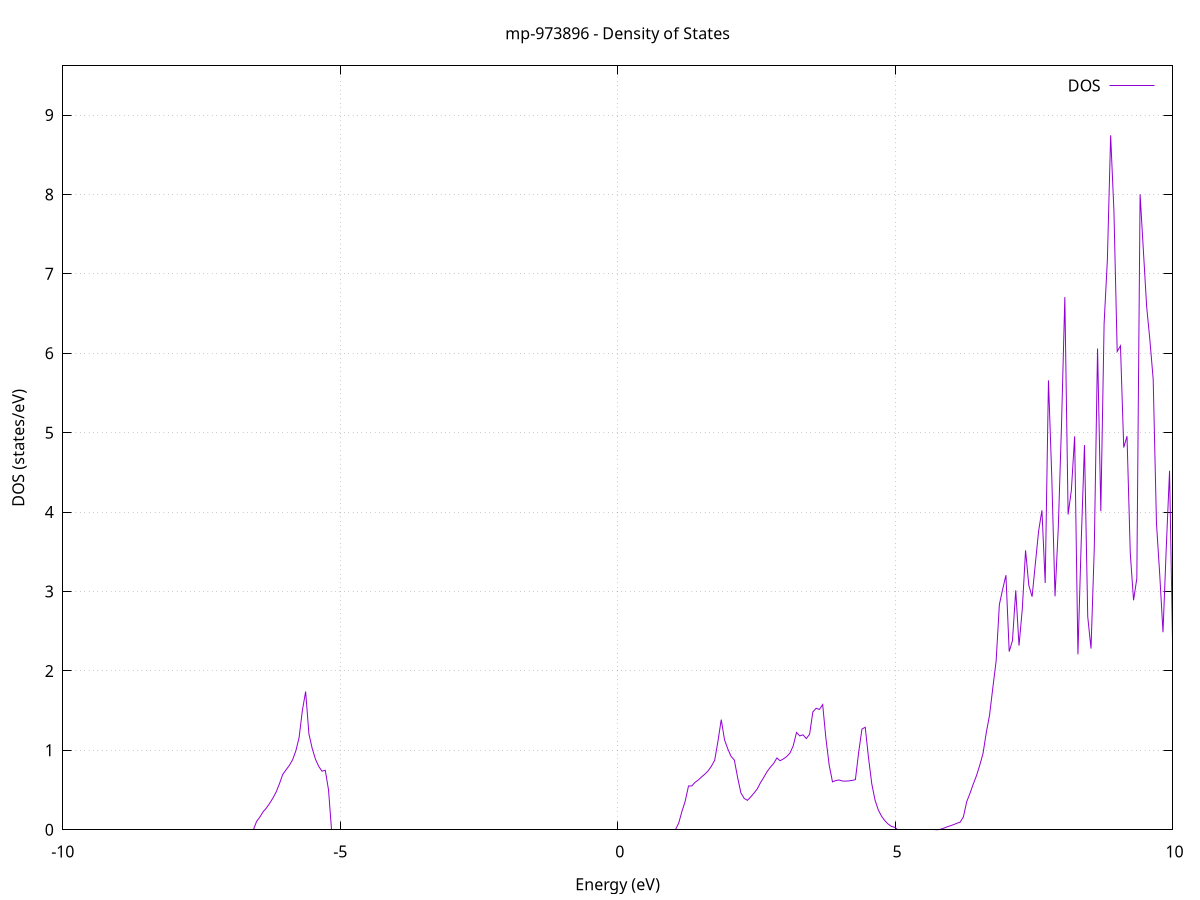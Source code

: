 set title 'mp-973896 - Density of States'
set xlabel 'Energy (eV)'
set ylabel 'DOS (states/eV)'
set grid
set xrange [-10:10]
set yrange [0:9.619]
set xzeroaxis lt -1
set terminal png size 800,600
set output 'mp-973896_dos_gnuplot.png'
plot '-' using 1:2 with lines title 'DOS'
-58.467500 0.000000
-58.408500 0.000000
-58.349500 0.000000
-58.290600 0.000000
-58.231600 0.000000
-58.172600 0.000000
-58.113600 0.000000
-58.054600 0.000000
-57.995700 0.000000
-57.936700 0.000000
-57.877700 0.000000
-57.818700 0.000000
-57.759700 0.000000
-57.700800 0.000000
-57.641800 0.000000
-57.582800 0.000000
-57.523800 0.000000
-57.464900 0.000000
-57.405900 0.000000
-57.346900 0.000000
-57.287900 0.000000
-57.228900 0.000000
-57.170000 0.000000
-57.111000 0.000000
-57.052000 0.000000
-56.993000 0.000000
-56.934100 0.000000
-56.875100 0.000000
-56.816100 0.000000
-56.757100 0.000000
-56.698100 0.000000
-56.639200 0.000000
-56.580200 0.000000
-56.521200 0.000000
-56.462200 0.000000
-56.403300 0.000000
-56.344300 0.000000
-56.285300 0.000000
-56.226300 0.000000
-56.167300 0.000000
-56.108400 0.000000
-56.049400 0.000000
-55.990400 0.000000
-55.931400 0.000000
-55.872500 0.000000
-55.813500 0.000000
-55.754500 0.000000
-55.695500 0.000000
-55.636500 0.000000
-55.577600 0.000000
-55.518600 0.000000
-55.459600 0.000000
-55.400600 0.000000
-55.341700 0.000000
-55.282700 0.000000
-55.223700 0.000000
-55.164700 0.000000
-55.105700 0.000000
-55.046800 0.000000
-54.987800 0.000000
-54.928800 0.000000
-54.869800 0.000000
-54.810900 0.000000
-54.751900 0.000000
-54.692900 0.000000
-54.633900 0.000000
-54.574900 0.000000
-54.516000 0.000000
-54.457000 0.000000
-54.398000 0.000000
-54.339000 0.000000
-54.280100 0.000000
-54.221100 0.000000
-54.162100 0.000000
-54.103100 0.000000
-54.044100 0.000000
-53.985200 0.000000
-53.926200 0.000000
-53.867200 0.000000
-53.808200 0.000000
-53.749300 0.000000
-53.690300 0.000000
-53.631300 0.000000
-53.572300 0.000000
-53.513300 0.000000
-53.454400 0.000000
-53.395400 0.000000
-53.336400 0.000000
-53.277400 0.000000
-53.218400 0.000000
-53.159500 0.000000
-53.100500 351.672100
-53.041500 34.563800
-52.982500 55.517400
-52.923600 0.000000
-52.864600 0.000000
-52.805600 0.000000
-52.746600 0.000000
-52.687600 0.000000
-52.628700 0.000000
-52.569700 0.000000
-52.510700 0.000000
-52.451700 0.000000
-52.392800 0.000000
-52.333800 0.000000
-52.274800 0.000000
-52.215800 0.000000
-52.156800 0.000000
-52.097900 0.000000
-52.038900 0.000000
-51.979900 0.000000
-51.920900 0.000000
-51.862000 0.000000
-51.803000 0.000000
-51.744000 0.000000
-51.685000 0.000000
-51.626000 0.000000
-51.567100 0.000000
-51.508100 0.000000
-51.449100 0.000000
-51.390100 0.000000
-51.331200 0.000000
-51.272200 0.000000
-51.213200 0.000000
-51.154200 0.000000
-51.095200 0.000000
-51.036300 0.000000
-50.977300 0.000000
-50.918300 0.000000
-50.859300 0.000000
-50.800400 0.000000
-50.741400 0.000000
-50.682400 0.000000
-50.623400 0.000000
-50.564400 0.000000
-50.505500 0.000000
-50.446500 0.000000
-50.387500 0.000000
-50.328500 0.000000
-50.269600 0.000000
-50.210600 0.000000
-50.151600 0.000000
-50.092600 0.000000
-50.033600 0.000000
-49.974700 0.000000
-49.915700 0.000000
-49.856700 0.000000
-49.797700 0.000000
-49.738800 0.000000
-49.679800 0.000000
-49.620800 0.000000
-49.561800 0.000000
-49.502800 0.000000
-49.443900 0.000000
-49.384900 0.000000
-49.325900 0.000000
-49.266900 0.000000
-49.208000 0.000000
-49.149000 0.000000
-49.090000 0.000000
-49.031000 0.000000
-48.972000 0.000000
-48.913100 0.000000
-48.854100 0.000000
-48.795100 0.000000
-48.736100 0.000000
-48.677200 0.000000
-48.618200 0.000000
-48.559200 0.000000
-48.500200 0.000000
-48.441200 0.000000
-48.382300 0.000000
-48.323300 0.000000
-48.264300 0.000000
-48.205300 0.000000
-48.146300 0.000000
-48.087400 0.000000
-48.028400 0.000000
-47.969400 0.000000
-47.910400 0.000000
-47.851500 0.000000
-47.792500 0.000000
-47.733500 0.000000
-47.674500 0.000000
-47.615500 0.000000
-47.556600 0.000000
-47.497600 0.000000
-47.438600 0.000000
-47.379600 0.000000
-47.320700 0.000000
-47.261700 0.000000
-47.202700 0.000000
-47.143700 0.000000
-47.084700 0.000000
-47.025800 0.000000
-46.966800 0.000000
-46.907800 0.000000
-46.848800 0.000000
-46.789900 0.000000
-46.730900 0.000000
-46.671900 0.000000
-46.612900 0.000000
-46.553900 0.000000
-46.495000 0.000000
-46.436000 0.000000
-46.377000 0.000000
-46.318000 0.000000
-46.259100 0.000000
-46.200100 0.000000
-46.141100 0.000000
-46.082100 0.000000
-46.023100 0.000000
-45.964200 0.000000
-45.905200 0.000000
-45.846200 0.000000
-45.787200 0.000000
-45.728300 0.000000
-45.669300 0.000000
-45.610300 0.000000
-45.551300 0.000000
-45.492300 0.000000
-45.433400 0.000000
-45.374400 0.000000
-45.315400 0.000000
-45.256400 0.000000
-45.197500 0.000000
-45.138500 0.000000
-45.079500 0.000000
-45.020500 0.000000
-44.961500 0.000000
-44.902600 0.000000
-44.843600 0.000000
-44.784600 0.000000
-44.725600 0.000000
-44.666700 0.000000
-44.607700 0.000000
-44.548700 0.000000
-44.489700 0.000000
-44.430700 0.000000
-44.371800 0.000000
-44.312800 0.000000
-44.253800 0.000000
-44.194800 0.000000
-44.135900 0.000000
-44.076900 0.000000
-44.017900 0.000000
-43.958900 0.000000
-43.899900 0.000000
-43.841000 0.000000
-43.782000 0.000000
-43.723000 0.000000
-43.664000 0.000000
-43.605000 0.000000
-43.546100 0.000000
-43.487100 0.000000
-43.428100 0.000000
-43.369100 0.000000
-43.310200 0.000000
-43.251200 0.000000
-43.192200 0.000000
-43.133200 0.000000
-43.074200 0.000000
-43.015300 0.000000
-42.956300 0.000000
-42.897300 0.000000
-42.838300 0.000000
-42.779400 0.000000
-42.720400 0.000000
-42.661400 0.000000
-42.602400 0.000000
-42.543400 0.000000
-42.484500 0.000000
-42.425500 0.000000
-42.366500 0.000000
-42.307500 0.000000
-42.248600 0.000000
-42.189600 0.000000
-42.130600 0.000000
-42.071600 0.000000
-42.012600 0.000000
-41.953700 0.000000
-41.894700 0.000000
-41.835700 0.000000
-41.776700 0.000000
-41.717800 0.000000
-41.658800 0.000000
-41.599800 0.000000
-41.540800 0.000000
-41.481800 0.000000
-41.422900 0.000000
-41.363900 0.000000
-41.304900 0.000000
-41.245900 0.000000
-41.187000 0.000000
-41.128000 0.000000
-41.069000 0.000000
-41.010000 0.000000
-40.951000 0.000000
-40.892100 0.000000
-40.833100 0.000000
-40.774100 0.000000
-40.715100 0.000000
-40.656200 0.000000
-40.597200 0.000000
-40.538200 0.000000
-40.479200 0.000000
-40.420200 0.000000
-40.361300 0.000000
-40.302300 0.000000
-40.243300 0.000000
-40.184300 0.000000
-40.125400 0.000000
-40.066400 0.000000
-40.007400 0.000000
-39.948400 0.000000
-39.889400 0.000000
-39.830500 0.000000
-39.771500 0.000000
-39.712500 0.000000
-39.653500 0.000000
-39.594600 0.000000
-39.535600 0.000000
-39.476600 0.000000
-39.417600 0.000000
-39.358600 0.000000
-39.299700 0.000000
-39.240700 0.000000
-39.181700 0.000000
-39.122700 0.000000
-39.063800 0.000000
-39.004800 0.000000
-38.945800 0.000000
-38.886800 0.000000
-38.827800 0.000000
-38.768900 0.000000
-38.709900 0.000000
-38.650900 0.000000
-38.591900 0.000000
-38.532900 0.000000
-38.474000 0.000000
-38.415000 0.000000
-38.356000 0.000000
-38.297000 0.000000
-38.238100 0.000000
-38.179100 0.000000
-38.120100 0.000000
-38.061100 0.000000
-38.002100 0.000000
-37.943200 0.000000
-37.884200 0.000000
-37.825200 0.000000
-37.766200 0.000000
-37.707300 0.000000
-37.648300 0.000000
-37.589300 0.000000
-37.530300 0.000000
-37.471300 0.000000
-37.412400 0.000000
-37.353400 0.000000
-37.294400 0.000000
-37.235400 0.000000
-37.176500 0.000000
-37.117500 0.000000
-37.058500 0.000000
-36.999500 0.000000
-36.940500 0.000000
-36.881600 0.000000
-36.822600 0.000000
-36.763600 0.000000
-36.704600 0.000000
-36.645700 0.000000
-36.586700 0.000000
-36.527700 0.000000
-36.468700 0.000000
-36.409700 0.000000
-36.350800 0.000000
-36.291800 0.000000
-36.232800 0.000000
-36.173800 0.000000
-36.114900 0.000000
-36.055900 0.000000
-35.996900 0.000000
-35.937900 0.000000
-35.878900 0.000000
-35.820000 0.000000
-35.761000 0.000000
-35.702000 0.000000
-35.643000 0.000000
-35.584100 0.000000
-35.525100 0.000000
-35.466100 0.000000
-35.407100 0.000000
-35.348100 0.000000
-35.289200 0.000000
-35.230200 0.000000
-35.171200 0.000000
-35.112200 0.000000
-35.053300 0.000000
-34.994300 0.000000
-34.935300 0.000000
-34.876300 0.000000
-34.817300 0.000000
-34.758400 0.000000
-34.699400 0.000000
-34.640400 0.000000
-34.581400 0.000000
-34.522500 0.000000
-34.463500 0.000000
-34.404500 0.000000
-34.345500 0.000000
-34.286500 0.000000
-34.227600 0.000000
-34.168600 0.000000
-34.109600 0.000000
-34.050600 0.000000
-33.991600 0.000000
-33.932700 0.000000
-33.873700 0.000000
-33.814700 0.000000
-33.755700 0.000000
-33.696800 0.000000
-33.637800 0.000000
-33.578800 0.000000
-33.519800 0.000000
-33.460800 0.000000
-33.401900 0.000000
-33.342900 0.000000
-33.283900 0.000000
-33.224900 0.000000
-33.166000 0.000000
-33.107000 0.000000
-33.048000 0.000000
-32.989000 0.000000
-32.930000 0.000000
-32.871100 0.000000
-32.812100 0.000000
-32.753100 0.000000
-32.694100 0.000000
-32.635200 0.000000
-32.576200 0.000000
-32.517200 0.000000
-32.458200 0.000000
-32.399200 0.000000
-32.340300 0.000000
-32.281300 0.000000
-32.222300 0.000000
-32.163300 0.000000
-32.104400 0.000000
-32.045400 0.000000
-31.986400 0.000000
-31.927400 0.000000
-31.868400 0.000000
-31.809500 0.000000
-31.750500 0.000000
-31.691500 0.000000
-31.632500 0.000000
-31.573600 0.000000
-31.514600 0.000000
-31.455600 0.000000
-31.396600 0.000000
-31.337600 0.000000
-31.278700 0.000000
-31.219700 0.000000
-31.160700 0.000000
-31.101700 0.000000
-31.042800 0.000000
-30.983800 0.000000
-30.924800 0.000000
-30.865800 0.000000
-30.806800 0.000000
-30.747900 0.000000
-30.688900 0.000000
-30.629900 0.000000
-30.570900 0.000000
-30.512000 0.000000
-30.453000 0.000000
-30.394000 0.000000
-30.335000 0.000000
-30.276000 0.000000
-30.217100 0.000000
-30.158100 0.000000
-30.099100 0.000000
-30.040100 0.000000
-29.981200 0.000000
-29.922200 0.000000
-29.863200 0.000000
-29.804200 0.000000
-29.745200 0.000000
-29.686300 0.000000
-29.627300 0.000000
-29.568300 0.000000
-29.509300 0.000000
-29.450400 0.000000
-29.391400 0.000000
-29.332400 0.000000
-29.273400 0.000000
-29.214400 0.000000
-29.155500 0.000000
-29.096500 0.000000
-29.037500 0.000000
-28.978500 0.000000
-28.919500 0.000000
-28.860600 0.000000
-28.801600 0.000000
-28.742600 0.000000
-28.683600 0.000000
-28.624700 0.000000
-28.565700 0.000000
-28.506700 0.000000
-28.447700 0.000000
-28.388700 0.000000
-28.329800 0.000000
-28.270800 0.000000
-28.211800 0.000000
-28.152800 0.000000
-28.093900 0.000000
-28.034900 0.000000
-27.975900 0.000000
-27.916900 0.000000
-27.857900 0.000000
-27.799000 0.000000
-27.740000 0.000000
-27.681000 0.000000
-27.622000 0.000000
-27.563100 0.000000
-27.504100 0.000000
-27.445100 0.000000
-27.386100 0.000000
-27.327100 0.000000
-27.268200 0.000000
-27.209200 0.000000
-27.150200 0.000000
-27.091200 0.000000
-27.032300 0.000000
-26.973300 0.000000
-26.914300 0.000000
-26.855300 0.000000
-26.796300 0.000000
-26.737400 0.000000
-26.678400 0.000000
-26.619400 0.000000
-26.560400 0.000000
-26.501500 0.000000
-26.442500 0.000000
-26.383500 0.000000
-26.324500 0.000000
-26.265500 0.000000
-26.206600 0.000000
-26.147600 0.000000
-26.088600 0.000000
-26.029600 0.000000
-25.970700 0.000000
-25.911700 0.000000
-25.852700 0.000000
-25.793700 0.000000
-25.734700 0.000000
-25.675800 0.000000
-25.616800 0.000000
-25.557800 0.000000
-25.498800 0.000000
-25.439900 0.000000
-25.380900 0.000000
-25.321900 0.000000
-25.262900 0.000000
-25.203900 0.000000
-25.145000 0.000000
-25.086000 0.000000
-25.027000 0.000000
-24.968000 0.000000
-24.909100 0.000000
-24.850100 0.000000
-24.791100 0.000000
-24.732100 0.000000
-24.673100 0.000000
-24.614200 0.000000
-24.555200 0.000000
-24.496200 0.000000
-24.437200 0.000000
-24.378200 0.000000
-24.319300 0.000000
-24.260300 0.000000
-24.201300 0.000000
-24.142300 0.000000
-24.083400 0.000000
-24.024400 0.000000
-23.965400 0.000000
-23.906400 0.000000
-23.847400 0.000000
-23.788500 0.000000
-23.729500 0.000000
-23.670500 0.000000
-23.611500 0.000000
-23.552600 0.000000
-23.493600 0.000000
-23.434600 0.000000
-23.375600 0.000000
-23.316600 0.000000
-23.257700 0.000000
-23.198700 0.000000
-23.139700 0.000000
-23.080700 0.000000
-23.021800 0.000000
-22.962800 0.000000
-22.903800 0.000000
-22.844800 0.000000
-22.785800 0.000000
-22.726900 0.000000
-22.667900 0.000000
-22.608900 0.000000
-22.549900 0.000000
-22.491000 0.000000
-22.432000 0.000000
-22.373000 0.000000
-22.314000 0.000000
-22.255000 0.000000
-22.196100 0.000000
-22.137100 0.000000
-22.078100 0.000000
-22.019100 0.000000
-21.960200 0.000000
-21.901200 0.000000
-21.842200 0.000000
-21.783200 0.000000
-21.724200 0.000000
-21.665300 0.000000
-21.606300 0.000000
-21.547300 0.000000
-21.488300 0.000000
-21.429400 0.000000
-21.370400 0.000000
-21.311400 0.000000
-21.252400 0.000000
-21.193400 0.000000
-21.134500 0.000000
-21.075500 0.000000
-21.016500 0.000000
-20.957500 0.000000
-20.898600 0.000000
-20.839600 0.000000
-20.780600 0.000000
-20.721600 0.000000
-20.662600 0.000000
-20.603700 0.000000
-20.544700 0.000000
-20.485700 0.000000
-20.426700 0.000000
-20.367800 0.000000
-20.308800 0.000000
-20.249800 0.000000
-20.190800 0.000000
-20.131800 0.000000
-20.072900 0.000000
-20.013900 0.000000
-19.954900 0.000000
-19.895900 0.000000
-19.837000 0.000000
-19.778000 0.000000
-19.719000 0.000000
-19.660000 0.000000
-19.601000 0.000000
-19.542100 0.000000
-19.483100 0.000000
-19.424100 0.000000
-19.365100 0.000000
-19.306100 0.000000
-19.247200 0.000000
-19.188200 0.000000
-19.129200 0.000000
-19.070200 0.000000
-19.011300 0.000000
-18.952300 0.000000
-18.893300 0.000000
-18.834300 0.000000
-18.775300 0.000000
-18.716400 0.000000
-18.657400 0.000000
-18.598400 0.000000
-18.539400 0.000000
-18.480500 0.000000
-18.421500 0.000000
-18.362500 0.000000
-18.303500 0.000000
-18.244500 0.000000
-18.185600 0.000000
-18.126600 0.000000
-18.067600 0.000000
-18.008600 0.000000
-17.949700 0.000000
-17.890700 0.000000
-17.831700 0.000000
-17.772700 0.000000
-17.713700 0.000000
-17.654800 0.000000
-17.595800 0.000000
-17.536800 0.000000
-17.477800 0.000000
-17.418900 0.000000
-17.359900 0.000000
-17.300900 0.000000
-17.241900 0.000000
-17.182900 0.000000
-17.124000 0.000000
-17.065000 0.000000
-17.006000 0.000000
-16.947000 0.000000
-16.888100 0.000000
-16.829100 0.000000
-16.770100 0.000000
-16.711100 0.000000
-16.652100 0.000000
-16.593200 0.000000
-16.534200 0.000000
-16.475200 0.000000
-16.416200 0.000000
-16.357300 0.000000
-16.298300 0.000000
-16.239300 0.000000
-16.180300 0.000000
-16.121300 0.000000
-16.062400 0.000000
-16.003400 0.000000
-15.944400 0.000000
-15.885400 0.000000
-15.826500 0.000000
-15.767500 0.000000
-15.708500 0.000000
-15.649500 0.000000
-15.590500 0.000000
-15.531600 0.000000
-15.472600 0.000000
-15.413600 0.000000
-15.354600 0.000000
-15.295700 0.000000
-15.236700 0.000000
-15.177700 0.000000
-15.118700 0.000000
-15.059700 0.000000
-15.000800 0.000000
-14.941800 0.000000
-14.882800 0.000000
-14.823800 0.000000
-14.764800 0.000000
-14.705900 0.000000
-14.646900 0.000000
-14.587900 0.000000
-14.528900 0.000000
-14.470000 0.000000
-14.411000 0.000000
-14.352000 0.000000
-14.293000 0.000000
-14.234000 0.000000
-14.175100 0.000000
-14.116100 0.000000
-14.057100 0.000000
-13.998100 0.000000
-13.939200 0.000000
-13.880200 0.000000
-13.821200 0.000000
-13.762200 0.000000
-13.703200 0.000000
-13.644300 0.000000
-13.585300 0.000000
-13.526300 0.000000
-13.467300 0.000000
-13.408400 0.000000
-13.349400 0.000000
-13.290400 0.000000
-13.231400 0.000000
-13.172400 0.000000
-13.113500 0.000000
-13.054500 0.000000
-12.995500 0.000000
-12.936500 0.000000
-12.877600 0.000000
-12.818600 0.000000
-12.759600 0.000000
-12.700600 0.000000
-12.641600 0.000000
-12.582700 0.000000
-12.523700 0.000000
-12.464700 0.000000
-12.405700 0.000000
-12.346800 0.000000
-12.287800 0.000000
-12.228800 0.000000
-12.169800 0.000000
-12.110800 0.000000
-12.051900 0.000000
-11.992900 0.000000
-11.933900 0.000000
-11.874900 0.000000
-11.816000 0.000000
-11.757000 0.000000
-11.698000 0.000000
-11.639000 0.000000
-11.580000 0.000000
-11.521100 0.000000
-11.462100 0.000000
-11.403100 0.000000
-11.344100 0.000000
-11.285200 0.000000
-11.226200 0.000000
-11.167200 0.000000
-11.108200 0.000000
-11.049200 0.000000
-10.990300 0.000000
-10.931300 0.000000
-10.872300 0.000000
-10.813300 0.000000
-10.754400 0.000000
-10.695400 0.000000
-10.636400 0.000000
-10.577400 0.000000
-10.518400 0.000000
-10.459500 0.000000
-10.400500 0.000000
-10.341500 0.000000
-10.282500 0.000000
-10.223600 0.000000
-10.164600 0.000000
-10.105600 0.000000
-10.046600 0.000000
-9.987600 0.000000
-9.928700 0.000000
-9.869700 0.000000
-9.810700 0.000000
-9.751700 0.000000
-9.692700 0.000000
-9.633800 0.000000
-9.574800 0.000000
-9.515800 0.000000
-9.456800 0.000000
-9.397900 0.000000
-9.338900 0.000000
-9.279900 0.000000
-9.220900 0.000000
-9.161900 0.000000
-9.103000 0.000000
-9.044000 0.000000
-8.985000 0.000000
-8.926000 0.000000
-8.867100 0.000000
-8.808100 0.000000
-8.749100 0.000000
-8.690100 0.000000
-8.631100 0.000000
-8.572200 0.000000
-8.513200 0.000000
-8.454200 0.000000
-8.395200 0.000000
-8.336300 0.000000
-8.277300 0.000000
-8.218300 0.000000
-8.159300 0.000000
-8.100300 0.000000
-8.041400 0.000000
-7.982400 0.000000
-7.923400 0.000000
-7.864400 0.000000
-7.805500 0.000000
-7.746500 0.000000
-7.687500 0.000000
-7.628500 0.000000
-7.569500 0.000000
-7.510600 0.000000
-7.451600 0.000000
-7.392600 0.000000
-7.333600 0.000000
-7.274700 0.000000
-7.215700 0.000000
-7.156700 0.000000
-7.097700 0.000000
-7.038700 0.000000
-6.979800 0.000000
-6.920800 0.000000
-6.861800 0.000000
-6.802800 0.000000
-6.743900 0.000000
-6.684900 0.000000
-6.625900 0.000000
-6.566900 0.000000
-6.507900 0.104300
-6.449000 0.159500
-6.390000 0.226000
-6.331000 0.273800
-6.272000 0.333000
-6.213100 0.399300
-6.154100 0.476100
-6.095100 0.580000
-6.036100 0.696700
-5.977100 0.754200
-5.918200 0.809400
-5.859200 0.880400
-5.800200 0.992300
-5.741200 1.160500
-5.682300 1.500600
-5.623300 1.741000
-5.564300 1.208000
-5.505300 1.024800
-5.446300 0.888900
-5.387400 0.798400
-5.328400 0.737800
-5.269400 0.749100
-5.210400 0.500600
-5.151400 0.000000
-5.092500 0.000000
-5.033500 0.000000
-4.974500 0.000000
-4.915500 0.000000
-4.856600 0.000000
-4.797600 0.000000
-4.738600 0.000000
-4.679600 0.000000
-4.620600 0.000000
-4.561700 0.000000
-4.502700 0.000000
-4.443700 0.000000
-4.384700 0.000000
-4.325800 0.000000
-4.266800 0.000000
-4.207800 0.000000
-4.148800 0.000000
-4.089800 0.000000
-4.030900 0.000000
-3.971900 0.000000
-3.912900 0.000000
-3.853900 0.000000
-3.795000 0.000000
-3.736000 0.000000
-3.677000 0.000000
-3.618000 0.000000
-3.559000 0.000000
-3.500100 0.000000
-3.441100 0.000000
-3.382100 0.000000
-3.323100 0.000000
-3.264200 0.000000
-3.205200 0.000000
-3.146200 0.000000
-3.087200 0.000000
-3.028200 0.000000
-2.969300 0.000000
-2.910300 0.000000
-2.851300 0.000000
-2.792300 0.000000
-2.733400 0.000000
-2.674400 0.000000
-2.615400 0.000000
-2.556400 0.000000
-2.497400 0.000000
-2.438500 0.000000
-2.379500 0.000000
-2.320500 0.000000
-2.261500 0.000000
-2.202600 0.000000
-2.143600 0.000000
-2.084600 0.000000
-2.025600 0.000000
-1.966600 0.000000
-1.907700 0.000000
-1.848700 0.000000
-1.789700 0.000000
-1.730700 0.000000
-1.671800 0.000000
-1.612800 0.000000
-1.553800 0.000000
-1.494800 0.000000
-1.435800 0.000000
-1.376900 0.000000
-1.317900 0.000000
-1.258900 0.000000
-1.199900 0.000000
-1.141000 0.000000
-1.082000 0.000000
-1.023000 0.000000
-0.964000 0.000000
-0.905000 0.000000
-0.846100 0.000000
-0.787100 0.000000
-0.728100 0.000000
-0.669100 0.000000
-0.610200 0.000000
-0.551200 0.000000
-0.492200 0.000000
-0.433200 0.000000
-0.374200 0.000000
-0.315300 0.000000
-0.256300 0.000000
-0.197300 0.000000
-0.138300 0.000000
-0.079300 0.000000
-0.020400 0.000000
0.038600 0.000000
0.097600 0.000000
0.156600 0.000000
0.215500 0.000000
0.274500 0.000000
0.333500 0.000000
0.392500 0.000000
0.451500 0.000000
0.510400 0.000000
0.569400 0.000000
0.628400 0.000000
0.687400 0.000000
0.746300 0.000000
0.805300 0.000000
0.864300 0.000000
0.923300 0.000000
0.982300 0.000000
1.041200 0.000000
1.100200 0.083200
1.159200 0.232100
1.218200 0.361800
1.277100 0.551300
1.336100 0.551800
1.395100 0.597600
1.454100 0.627100
1.513100 0.666200
1.572000 0.700600
1.631000 0.742500
1.690000 0.801300
1.749000 0.875600
1.807900 1.115200
1.866900 1.387200
1.925900 1.133900
1.984900 1.018800
2.043900 0.924500
2.102800 0.878600
2.161800 0.660100
2.220800 0.465500
2.279800 0.395500
2.338700 0.370600
2.397700 0.413200
2.456700 0.461100
2.515700 0.514200
2.574700 0.593700
2.633600 0.659500
2.692600 0.731600
2.751600 0.787700
2.810600 0.833800
2.869500 0.904000
2.928500 0.869200
2.987500 0.892300
3.046500 0.921400
3.105500 0.965400
3.164400 1.056900
3.223400 1.225700
3.282400 1.182100
3.341400 1.195500
3.400300 1.148400
3.459300 1.202400
3.518300 1.484200
3.577300 1.529800
3.636300 1.515400
3.695200 1.576400
3.754200 1.146200
3.813200 0.811600
3.872200 0.603300
3.931100 0.619900
3.990100 0.626700
4.049100 0.614700
4.108100 0.612400
4.167100 0.615600
4.226000 0.621300
4.285000 0.631700
4.344000 0.977100
4.403000 1.268400
4.462000 1.291000
4.520900 0.910500
4.579900 0.579300
4.638900 0.372800
4.697900 0.249600
4.756800 0.170400
4.815800 0.114000
4.874800 0.072200
4.933800 0.042700
4.992800 0.031400
5.051700 0.000000
5.110700 0.000000
5.169700 0.000000
5.228700 0.000000
5.287600 0.000000
5.346600 0.000000
5.405600 0.000000
5.464600 0.000000
5.523600 0.000000
5.582500 0.000000
5.641500 0.000000
5.700500 0.000000
5.759500 0.000400
5.818400 0.006500
5.877400 0.019900
5.936400 0.036600
5.995400 0.050300
6.054400 0.064500
6.113300 0.081700
6.172300 0.096000
6.231300 0.162400
6.290300 0.351500
6.349200 0.457600
6.408200 0.574100
6.467200 0.681200
6.526200 0.813000
6.585200 0.961400
6.644100 1.224700
6.703100 1.444900
6.762100 1.789800
6.821100 2.123700
6.880000 2.836700
6.939000 3.027800
6.998000 3.205800
7.057000 2.243700
7.116000 2.383600
7.174900 3.014400
7.233900 2.318500
7.292900 2.779800
7.351900 3.518100
7.410800 3.075900
7.469800 2.935300
7.528800 3.355200
7.587800 3.765900
7.646800 4.022600
7.705700 3.107300
7.764700 5.658600
7.823700 4.458100
7.882700 2.940000
7.941600 3.802400
8.000600 5.119200
8.059600 6.706700
8.118600 3.969900
8.177600 4.277400
8.236500 4.954600
8.295500 2.209600
8.354500 3.619900
8.413500 4.843900
8.472400 2.682900
8.531400 2.281600
8.590400 3.549300
8.649400 6.059500
8.708400 4.011400
8.767300 6.372500
8.826300 7.177700
8.885300 8.744700
8.944300 7.791800
9.003200 6.022300
9.062200 6.093900
9.121200 4.813400
9.180200 4.955600
9.239200 3.482300
9.298100 2.889600
9.357100 3.165100
9.416100 8.002200
9.475100 7.296800
9.534100 6.588300
9.593000 6.162800
9.652000 5.672200
9.711000 3.861100
9.770000 3.211600
9.828900 2.487600
9.887900 3.554800
9.946900 4.520800
10.005900 2.152900
10.064900 1.517700
10.123800 1.240300
10.182800 1.084400
10.241800 1.284500
10.300800 1.447100
10.359700 1.363500
10.418700 1.133800
10.477700 1.163000
10.536700 1.329300
10.595700 1.310500
10.654600 1.189300
10.713600 1.066600
10.772600 0.975000
10.831600 0.892800
10.890500 0.791300
10.949500 0.648600
11.008500 0.572400
11.067500 0.487800
11.126500 0.418900
11.185400 0.363800
11.244400 0.322900
11.303400 0.292800
11.362400 0.279700
11.421300 0.268000
11.480300 0.261800
11.539300 0.259800
11.598300 0.259200
11.657300 0.262500
11.716200 0.276400
11.775200 0.300000
11.834200 0.339900
11.893200 0.433500
11.952100 0.882800
12.011100 0.744400
12.070100 0.707200
12.129100 0.702400
12.188100 0.684100
12.247000 0.662500
12.306000 0.660900
12.365000 0.656400
12.424000 0.678800
12.482900 0.770200
12.541900 0.785000
12.600900 0.702500
12.659900 0.654800
12.718900 0.677000
12.777800 0.718900
12.836800 0.727800
12.895800 0.750600
12.954800 0.762700
13.013700 0.764900
13.072700 0.766800
13.131700 0.752000
13.190700 0.728200
13.249700 0.676300
13.308600 0.653400
13.367600 0.659600
13.426600 0.663400
13.485600 0.671300
13.544500 0.716300
13.603500 0.704200
13.662500 0.714400
13.721500 0.806900
13.780500 0.761900
13.839400 0.713300
13.898400 0.711900
13.957400 0.780500
14.016400 0.829700
14.075400 0.898900
14.134300 0.888400
14.193300 0.915500
14.252300 0.955700
14.311300 1.099800
14.370200 0.994700
14.429200 1.032000
14.488200 1.133600
14.547200 1.234400
14.606200 1.274000
14.665100 1.250300
14.724100 1.171200
14.783100 1.061600
14.842100 1.012500
14.901000 0.965900
14.960000 0.971200
15.019000 0.987600
15.078000 0.962500
15.137000 0.959900
15.195900 0.958700
15.254900 0.907300
15.313900 0.859000
15.372900 0.813400
15.431800 0.771700
15.490800 0.741400
15.549800 0.723700
15.608800 0.657700
15.667800 0.501000
15.726700 0.447800
15.785700 0.427800
15.844700 0.411600
15.903700 0.431600
15.962600 0.455300
16.021600 0.491600
16.080600 0.548900
16.139600 0.592200
16.198600 0.652500
16.257500 0.768800
16.316500 0.875400
16.375500 0.967900
16.434500 1.085700
16.493400 0.987900
16.552400 0.966200
16.611400 0.971700
16.670400 0.975200
16.729400 0.936900
16.788300 0.923800
16.847300 0.937500
16.906300 0.873800
16.965300 0.815700
17.024200 0.744800
17.083200 0.727100
17.142200 0.703200
17.201200 0.751800
17.260200 0.822200
17.319100 0.853000
17.378100 0.933600
17.437100 1.030900
17.496100 1.097300
17.555000 1.100300
17.614000 0.980200
17.673000 0.865900
17.732000 0.774400
17.791000 0.709500
17.849900 0.677700
17.908900 0.670200
17.967900 0.695300
18.026900 0.762400
18.085800 0.831100
18.144800 0.882200
18.203800 0.944800
18.262800 0.981200
18.321800 0.927800
18.380700 0.959900
18.439700 1.010700
18.498700 1.018900
18.557700 1.038900
18.616700 1.084700
18.675600 1.103900
18.734600 1.039800
18.793600 0.955500
18.852600 0.925500
18.911500 0.956900
18.970500 0.918500
19.029500 0.861400
19.088500 0.800600
19.147500 0.779500
19.206400 0.766400
19.265400 0.750600
19.324400 0.712900
19.383400 0.704900
19.442300 0.712400
19.501300 0.728100
19.560300 0.754900
19.619300 0.790900
19.678300 0.768200
19.737200 0.763100
19.796200 0.787600
19.855200 0.808800
19.914200 0.815700
19.973100 0.864000
20.032100 0.912900
20.091100 0.935700
20.150100 0.897900
20.209100 0.841300
20.268000 0.844000
20.327000 0.868100
20.386000 0.853300
20.445000 0.851500
20.503900 0.870400
20.562900 0.890700
20.621900 0.908100
20.680900 0.927200
20.739900 0.903800
20.798800 0.891200
20.857800 0.856200
20.916800 0.867700
20.975800 0.923900
21.034700 0.999200
21.093700 1.009400
21.152700 1.008200
21.211700 0.956100
21.270700 0.901900
21.329600 0.846000
21.388600 0.848500
21.447600 0.898800
21.506600 0.924400
21.565500 0.916200
21.624500 0.901800
21.683500 0.913100
21.742500 0.886600
21.801500 0.857700
21.860400 0.821800
21.919400 0.809400
21.978400 0.814000
22.037400 0.846700
22.096300 0.817800
22.155300 0.806700
22.214300 0.809400
22.273300 0.814700
22.332300 0.741500
22.391200 0.733100
22.450200 0.750400
22.509200 0.748700
22.568200 0.763700
22.627100 0.788300
22.686100 0.759700
22.745100 0.738700
22.804100 0.724500
22.863100 0.714800
22.922000 0.695700
22.981000 0.672800
23.040000 0.679900
23.099000 0.692600
23.157900 0.700000
23.216900 0.736400
23.275900 0.812500
23.334900 0.936600
23.393900 1.015700
23.452800 1.096000
23.511800 1.148400
23.570800 1.110300
23.629800 1.121000
23.688800 1.089400
23.747700 1.068600
23.806700 1.034400
23.865700 1.019400
23.924700 1.008300
23.983600 1.007000
24.042600 1.000700
24.101600 0.942700
24.160600 0.927400
24.219600 0.950300
24.278500 0.983100
24.337500 1.012800
24.396500 1.030500
24.455500 1.048800
24.514400 1.055500
24.573400 1.100700
24.632400 1.115800
24.691400 1.148900
24.750400 1.177400
24.809300 1.137800
24.868300 1.081100
24.927300 1.053700
24.986300 1.081100
25.045200 1.076700
25.104200 1.097200
25.163200 1.105200
25.222200 1.202900
25.281200 1.176100
25.340100 1.189800
25.399100 1.186300
25.458100 1.174700
25.517100 1.143100
25.576000 1.122800
25.635000 1.089800
25.694000 1.066500
25.753000 1.031500
25.812000 0.990700
25.870900 0.977400
25.929900 1.037000
25.988900 1.139300
26.047900 1.190300
26.106800 1.297800
26.165800 1.356300
26.224800 1.327000
26.283800 1.316700
26.342800 1.270900
26.401700 1.235800
26.460700 1.132700
26.519700 1.097100
26.578700 1.219200
26.637600 1.190000
26.696600 1.223200
26.755600 1.287200
26.814600 1.223700
26.873600 1.205400
26.932500 1.203900
26.991500 1.283500
27.050500 1.310800
27.109500 1.104000
27.168400 0.993100
27.227400 0.961300
27.286400 0.962300
27.345400 0.965500
27.404400 0.987700
27.463300 1.026400
27.522300 1.093000
27.581300 1.249000
27.640300 1.048600
27.699200 1.042200
27.758200 1.060800
27.817200 1.119900
27.876200 1.131900
27.935200 1.124700
27.994100 1.032700
28.053100 0.935600
28.112100 0.916800
28.171100 0.967700
28.230100 0.976800
28.289000 0.933600
28.348000 0.936400
28.407000 0.891700
28.466000 0.878600
28.524900 0.869800
28.583900 0.889800
28.642900 0.911200
28.701900 0.942100
28.760900 0.938800
28.819800 0.953500
28.878800 0.919600
28.937800 0.903200
28.996800 0.935600
29.055700 0.983800
29.114700 1.051500
29.173700 1.113100
29.232700 1.099900
29.291700 1.086500
29.350600 1.111000
29.409600 1.087100
29.468600 1.150900
29.527600 1.040700
29.586500 1.015600
29.645500 1.031700
29.704500 0.961100
29.763500 0.931800
29.822500 0.960700
29.881400 0.936800
29.940400 0.986600
29.999400 1.081700
30.058400 1.162200
30.117300 1.160900
30.176300 1.128500
30.235300 1.112300
30.294300 1.124500
30.353300 1.143400
30.412200 1.196800
30.471200 1.254400
30.530200 1.294500
30.589200 1.230300
30.648100 1.205900
30.707100 1.261800
30.766100 1.295100
30.825100 1.261800
30.884100 1.289000
30.943000 1.303500
31.002000 1.214600
31.061000 1.185700
31.120000 1.198300
31.178900 1.180000
31.237900 1.170700
31.296900 1.168100
31.355900 1.136500
31.414900 1.124000
31.473800 1.225600
31.532800 1.312100
31.591800 1.294800
31.650800 1.337100
31.709700 1.276200
31.768700 1.270600
31.827700 1.231800
31.886700 1.192000
31.945700 1.148300
32.004600 1.181400
32.063600 1.200400
32.122600 1.229000
32.181600 1.251900
32.240500 1.263800
32.299500 1.204900
32.358500 1.116400
32.417500 1.086600
32.476500 1.098600
32.535400 1.078800
32.594400 1.086700
32.653400 1.041700
32.712400 1.049200
32.771300 1.070700
32.830300 1.021400
32.889300 0.924700
32.948300 0.822800
33.007300 0.797500
33.066200 0.831500
33.125200 0.864800
33.184200 0.945700
33.243200 1.049000
33.302200 1.172400
33.361100 1.272900
33.420100 1.349000
33.479100 1.319400
33.538100 1.165300
33.597000 1.063600
33.656000 1.061600
33.715000 1.057300
33.774000 1.147500
33.833000 1.141200
33.891900 1.160500
33.950900 1.135800
34.009900 1.130600
34.068900 1.155900
34.127800 1.125800
34.186800 1.080600
34.245800 1.075300
34.304800 1.098500
34.363800 1.087200
34.422700 1.146500
34.481700 1.209500
34.540700 1.235600
34.599700 1.242100
34.658600 1.346600
34.717600 1.331700
34.776600 1.160700
34.835600 1.130600
34.894600 1.118700
34.953500 1.133100
35.012500 1.231400
35.071500 1.289000
35.130500 1.376300
35.189400 1.397000
35.248400 1.303500
35.307400 1.271900
35.366400 1.300300
35.425400 1.381200
35.484300 1.467400
35.543300 1.234400
35.602300 1.130700
35.661300 1.080600
35.720200 1.102100
35.779200 1.147300
35.838200 1.195200
35.897200 1.344100
35.956200 1.385800
36.015100 1.437100
36.074100 1.449500
36.133100 1.362200
36.192100 1.279800
36.251000 1.227300
36.310000 1.212700
36.369000 1.220600
36.428000 1.229800
36.487000 1.195900
36.545900 1.200900
36.604900 1.249200
36.663900 1.342500
36.722900 1.462000
36.781800 1.522800
36.840800 1.386100
36.899800 1.263500
36.958800 1.232800
37.017800 1.191000
37.076700 1.186000
37.135700 1.156600
37.194700 1.097200
37.253700 1.071700
37.312600 1.130000
37.371600 1.249300
37.430600 1.382500
37.489600 1.360000
37.548600 1.413400
37.607500 1.425000
37.666500 1.411500
37.725500 1.329200
37.784500 1.240600
37.843500 1.166100
37.902400 1.312700
37.961400 1.366100
38.020400 1.522600
38.079400 1.528000
38.138300 1.428200
38.197300 1.331300
38.256300 1.283100
38.315300 1.291300
38.374300 1.213300
38.433200 1.259100
38.492200 1.258600
38.551200 1.231200
38.610200 1.219600
38.669100 1.219700
38.728100 1.307700
38.787100 1.467800
38.846100 1.514400
38.905100 1.583800
38.964000 1.657200
39.023000 1.645000
39.082000 1.616900
39.141000 1.537400
39.199900 1.528900
39.258900 1.604000
39.317900 1.602500
39.376900 1.447200
39.435900 1.305000
39.494800 1.221500
39.553800 1.166900
39.612800 1.097200
39.671800 1.111900
39.730700 1.156400
39.789700 1.216400
39.848700 1.241300
39.907700 1.282500
39.966700 1.335900
40.025600 1.373900
40.084600 1.458000
40.143600 1.490800
40.202600 1.477400
40.261500 1.397200
40.320500 1.324900
40.379500 1.332400
40.438500 1.322200
40.497500 1.290500
40.556400 1.263100
40.615400 1.227100
40.674400 1.226900
40.733400 1.275100
40.792300 1.398800
40.851300 1.513700
40.910300 1.490000
40.969300 1.333800
41.028300 1.286200
41.087200 1.289800
41.146200 1.283900
41.205200 1.356000
41.264200 1.323900
41.323100 1.251100
41.382100 1.222800
41.441100 1.214800
41.500100 1.260500
41.559100 1.359900
41.618000 1.467600
41.677000 1.491200
41.736000 1.504400
41.795000 1.534800
41.853900 1.570800
41.912900 1.578600
41.971900 1.549200
42.030900 1.462100
42.089900 1.442800
42.148800 1.384800
42.207800 1.382000
42.266800 1.379300
42.325800 1.384000
42.384700 1.384200
42.443700 1.400100
42.502700 1.445600
42.561700 1.454900
42.620700 1.397100
42.679600 1.339300
42.738600 1.399100
42.797600 1.420000
42.856600 1.445700
42.915600 1.680900
42.974500 1.332100
43.033500 1.221500
43.092500 1.152300
43.151500 1.146900
43.210400 1.199400
43.269400 1.321100
43.328400 1.452200
43.387400 1.572900
43.446400 1.548600
43.505300 1.483300
43.564300 1.456600
43.623300 1.390400
43.682300 1.304200
43.741200 1.349500
43.800200 1.331600
43.859200 1.314400
43.918200 1.294700
43.977200 1.358200
44.036100 1.376200
44.095100 1.463700
44.154100 1.640200
44.213100 1.864300
44.272000 1.907300
44.331000 1.837100
44.390000 1.695200
44.449000 1.425100
44.508000 1.258700
44.566900 1.155400
44.625900 1.061800
44.684900 1.071500
44.743900 1.099300
44.802800 1.153000
44.861800 1.192400
44.920800 1.249900
44.979800 1.317000
45.038800 1.410500
45.097700 1.442100
45.156700 1.407600
45.215700 1.431000
45.274700 1.432300
45.333600 1.413200
45.392600 1.427100
45.451600 1.415400
45.510600 1.436800
45.569600 1.319600
45.628500 1.243600
45.687500 1.220000
45.746500 1.330700
45.805500 1.347200
45.864400 1.385300
45.923400 1.448500
45.982400 1.418700
46.041400 1.404600
46.100400 1.451000
46.159300 1.527100
46.218300 1.603600
46.277300 1.724500
46.336300 1.770100
46.395200 1.740200
46.454200 1.671600
46.513200 1.549900
46.572200 1.465800
46.631200 1.446300
46.690100 1.450300
46.749100 1.472400
46.808100 1.622700
46.867100 1.615000
46.926000 1.512400
46.985000 1.478900
47.044000 1.521600
47.103000 1.623400
47.162000 1.713100
47.220900 1.828900
47.279900 1.824100
47.338900 1.749000
47.397900 1.756000
47.456900 1.764800
47.515800 1.799800
47.574800 1.872400
47.633800 1.930700
47.692800 2.073500
47.751700 1.980600
47.810700 2.041900
47.869700 2.147000
47.928700 2.240300
47.987700 2.688200
48.046600 3.200200
48.105600 4.595100
48.164600 7.113200
48.223600 11.283700
48.282500 9.544100
48.341500 8.027200
48.400500 3.862700
48.459500 3.011200
48.518500 2.312100
48.577400 1.935400
48.636400 1.703100
48.695400 1.666900
48.754400 1.687400
48.813300 1.729400
48.872300 1.746900
48.931300 1.690300
48.990300 1.649400
49.049300 1.532000
49.108200 1.397200
49.167200 1.300900
49.226200 1.260400
49.285200 1.244000
49.344100 1.223300
49.403100 1.252000
49.462100 1.276100
49.521100 1.323900
49.580100 1.429800
49.639000 1.491000
49.698000 1.558000
49.757000 1.584000
49.816000 1.556100
49.874900 1.486100
49.933900 1.448100
49.992900 1.379300
50.051900 1.380600
50.110900 1.414900
50.169800 1.334900
50.228800 1.370900
50.287800 1.461900
50.346800 1.626800
50.405700 1.788000
50.464700 1.673800
50.523700 1.592300
50.582700 1.562400
50.641700 1.454000
50.700600 1.436900
50.759600 1.535600
50.818600 1.501800
50.877600 1.558400
50.936500 1.552100
50.995500 1.555400
51.054500 1.528800
51.113500 1.485800
51.172500 1.426500
51.231400 1.473600
51.290400 1.482000
51.349400 1.464600
51.408400 1.448900
51.467300 1.475800
51.526300 1.525600
51.585300 1.661300
51.644300 1.750900
51.703300 1.739800
51.762200 1.712300
51.821200 1.472900
51.880200 1.366100
51.939200 1.456100
51.998100 1.604200
52.057100 1.617100
52.116100 1.493200
52.175100 1.404200
52.234100 1.385800
52.293000 1.272700
52.352000 1.286500
52.411000 1.388000
52.470000 1.499300
52.529000 1.521200
52.587900 1.480300
52.646900 1.384500
52.705900 1.435800
52.764900 1.449200
52.823800 1.374300
52.882800 1.324600
52.941800 1.320700
53.000800 1.303800
53.059800 1.251000
53.118700 1.216700
53.177700 1.113000
53.236700 0.998500
53.295700 0.931400
53.354600 0.764400
53.413600 0.675600
53.472600 0.547300
53.531600 0.438200
53.590600 0.305400
53.649500 0.235200
53.708500 0.190800
53.767500 0.130600
53.826500 0.089200
53.885400 0.058500
53.944400 0.033500
54.003400 0.014300
54.062400 0.003900
54.121400 0.000000
54.180300 0.000000
54.239300 0.000000
54.298300 0.000000
54.357300 0.000000
54.416200 0.000000
54.475200 0.000000
54.534200 0.000000
54.593200 0.000000
54.652200 0.000000
54.711100 0.000000
54.770100 0.000000
54.829100 0.000000
54.888100 0.000000
54.947000 0.000000
55.006000 0.000000
55.065000 0.000000
55.124000 0.000000
55.183000 0.000000
55.241900 0.000000
55.300900 0.000000
55.359900 0.000000
55.418900 0.000000
55.477800 0.000000
55.536800 0.000000
55.595800 0.000000
55.654800 0.000000
55.713800 0.000000
55.772700 0.000000
55.831700 0.000000
55.890700 0.000000
55.949700 0.000000
56.008600 0.000000
56.067600 0.000000
56.126600 0.000000
56.185600 0.000000
56.244600 0.000000
56.303500 0.000000
56.362500 0.000000
56.421500 0.000000
56.480500 0.000000
56.539400 0.000000
56.598400 0.000000
56.657400 0.000000
56.716400 0.000000
56.775400 0.000000
56.834300 0.000000
56.893300 0.000000
56.952300 0.000000
57.011300 0.000000
57.070300 0.000000
57.129200 0.000000
57.188200 0.000000
57.247200 0.000000
57.306200 0.000000
57.365100 0.000000
57.424100 0.000000
57.483100 0.000000
57.542100 0.000000
57.601100 0.000000
57.660000 0.000000
57.719000 0.000000
57.778000 0.000000
57.837000 0.000000
57.895900 0.000000
57.954900 0.000000
58.013900 0.000000
58.072900 0.000000
58.131900 0.000000
58.190800 0.000000
58.249800 0.000000
58.308800 0.000000
58.367800 0.000000
58.426700 0.000000
58.485700 0.000000
58.544700 0.000000
58.603700 0.000000
58.662700 0.000000
58.721600 0.000000
58.780600 0.000000
58.839600 0.000000
58.898600 0.000000
58.957500 0.000000
59.016500 0.000000
59.075500 0.000000
59.134500 0.000000
59.193500 0.000000
59.252400 0.000000
59.311400 0.000000
59.370400 0.000000
59.429400 0.000000
59.488300 0.000000
e
